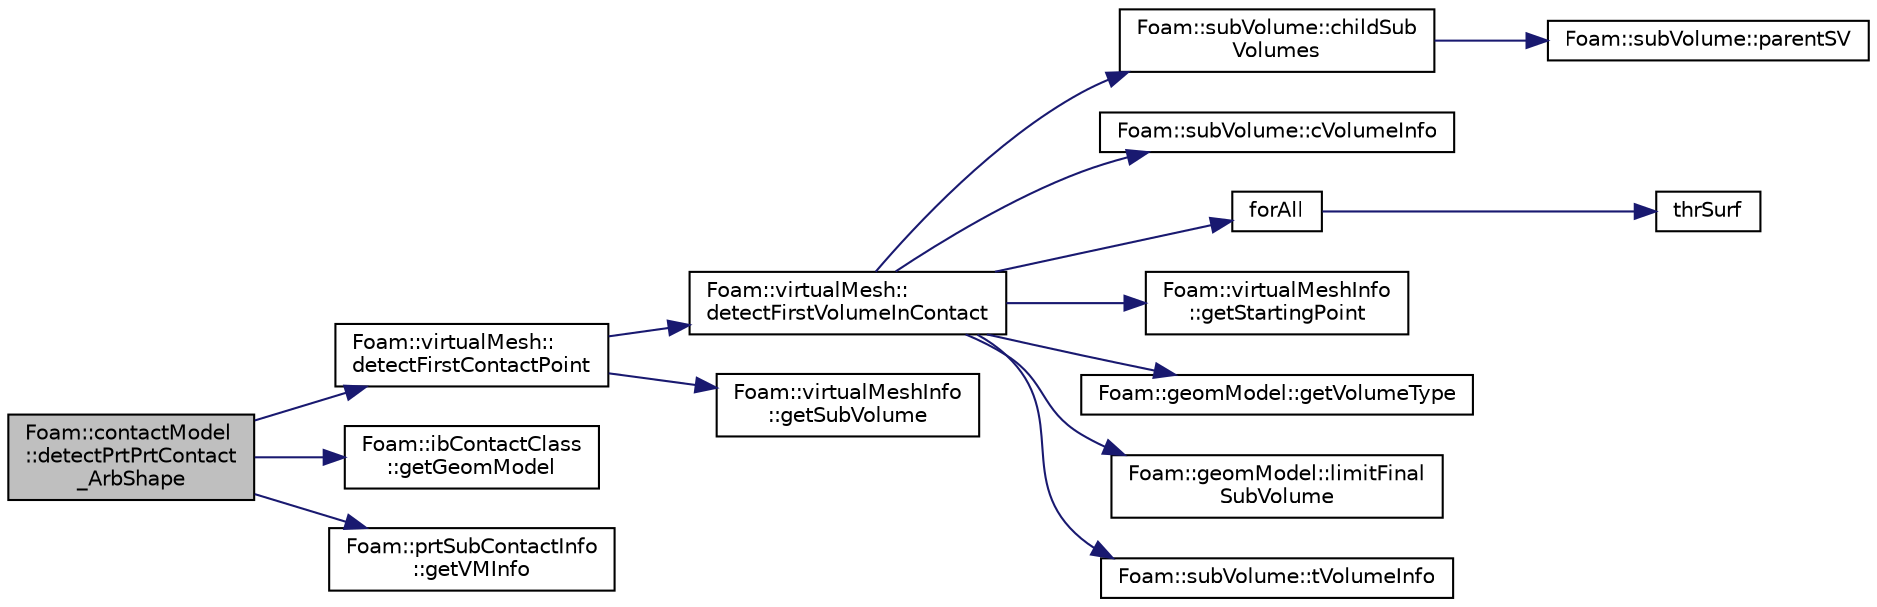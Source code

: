 digraph "Foam::contactModel::detectPrtPrtContact_ArbShape"
{
 // LATEX_PDF_SIZE
  edge [fontname="Helvetica",fontsize="10",labelfontname="Helvetica",labelfontsize="10"];
  node [fontname="Helvetica",fontsize="10",shape=record];
  rankdir="LR";
  Node1 [label="Foam::contactModel\l::detectPrtPrtContact\l_ArbShape",height=0.2,width=0.4,color="black", fillcolor="grey75", style="filled", fontcolor="black",tooltip=" "];
  Node1 -> Node2 [color="midnightblue",fontsize="10",style="solid",fontname="Helvetica"];
  Node2 [label="Foam::virtualMesh::\ldetectFirstContactPoint",height=0.2,width=0.4,color="black", fillcolor="white", style="filled",URL="$classFoam_1_1virtualMesh.html#a35d72f2ddbd1122442d97c7a14418bfa",tooltip=" "];
  Node2 -> Node3 [color="midnightblue",fontsize="10",style="solid",fontname="Helvetica"];
  Node3 [label="Foam::virtualMesh::\ldetectFirstVolumeInContact",height=0.2,width=0.4,color="black", fillcolor="white", style="filled",URL="$classFoam_1_1virtualMesh.html#a0f7f62ab08aea15f43f265fa5a9d60ba",tooltip=" "];
  Node3 -> Node4 [color="midnightblue",fontsize="10",style="solid",fontname="Helvetica"];
  Node4 [label="Foam::subVolume::childSub\lVolumes",height=0.2,width=0.4,color="black", fillcolor="white", style="filled",URL="$classFoam_1_1subVolume.html#a7d5a37765ab19e606f30a29c53ecb4c6",tooltip=" "];
  Node4 -> Node5 [color="midnightblue",fontsize="10",style="solid",fontname="Helvetica"];
  Node5 [label="Foam::subVolume::parentSV",height=0.2,width=0.4,color="black", fillcolor="white", style="filled",URL="$classFoam_1_1subVolume.html#add59543c709c38accaa892effd8551fb",tooltip=" "];
  Node3 -> Node6 [color="midnightblue",fontsize="10",style="solid",fontname="Helvetica"];
  Node6 [label="Foam::subVolume::cVolumeInfo",height=0.2,width=0.4,color="black", fillcolor="white", style="filled",URL="$classFoam_1_1subVolume.html#a8c23e8432056b3a8e31bee18a462d6f2",tooltip=" "];
  Node3 -> Node7 [color="midnightblue",fontsize="10",style="solid",fontname="Helvetica"];
  Node7 [label="forAll",height=0.2,width=0.4,color="black", fillcolor="white", style="filled",URL="$addModels_2initializeAddModels_8H.html#adcd69a620b2d93c893cbf0e92bb7c5d7",tooltip=" "];
  Node7 -> Node8 [color="midnightblue",fontsize="10",style="solid",fontname="Helvetica"];
  Node8 [label="thrSurf",height=0.2,width=0.4,color="black", fillcolor="white", style="filled",URL="$addModels_2initializeAddModels_8H.html#a12947c9cf4cff46d3d0a324e3e718f45",tooltip=" "];
  Node3 -> Node9 [color="midnightblue",fontsize="10",style="solid",fontname="Helvetica"];
  Node9 [label="Foam::virtualMeshInfo\l::getStartingPoint",height=0.2,width=0.4,color="black", fillcolor="white", style="filled",URL="$structFoam_1_1virtualMeshInfo.html#a1cc1db4f0ab27675c826cd5158b5e5be",tooltip=" "];
  Node3 -> Node10 [color="midnightblue",fontsize="10",style="solid",fontname="Helvetica"];
  Node10 [label="Foam::geomModel::getVolumeType",height=0.2,width=0.4,color="black", fillcolor="white", style="filled",URL="$classFoam_1_1geomModel.html#ab177b3ff0fb1f3443ef7344b02f1a5c5",tooltip=" "];
  Node3 -> Node11 [color="midnightblue",fontsize="10",style="solid",fontname="Helvetica"];
  Node11 [label="Foam::geomModel::limitFinal\lSubVolume",height=0.2,width=0.4,color="black", fillcolor="white", style="filled",URL="$classFoam_1_1geomModel.html#ab697fc599a50c583d12d5a0397cecbcd",tooltip=" "];
  Node3 -> Node12 [color="midnightblue",fontsize="10",style="solid",fontname="Helvetica"];
  Node12 [label="Foam::subVolume::tVolumeInfo",height=0.2,width=0.4,color="black", fillcolor="white", style="filled",URL="$classFoam_1_1subVolume.html#afb452a6f36fa797ed63f1ccdfd4532f9",tooltip=" "];
  Node2 -> Node13 [color="midnightblue",fontsize="10",style="solid",fontname="Helvetica"];
  Node13 [label="Foam::virtualMeshInfo\l::getSubVolume",height=0.2,width=0.4,color="black", fillcolor="white", style="filled",URL="$structFoam_1_1virtualMeshInfo.html#afcfe37715251da66a52189630a4ce75c",tooltip=" "];
  Node1 -> Node14 [color="midnightblue",fontsize="10",style="solid",fontname="Helvetica"];
  Node14 [label="Foam::ibContactClass\l::getGeomModel",height=0.2,width=0.4,color="black", fillcolor="white", style="filled",URL="$classFoam_1_1ibContactClass.html#af24117aa9d6b8a28c64ce11354a2fa35",tooltip=" "];
  Node1 -> Node15 [color="midnightblue",fontsize="10",style="solid",fontname="Helvetica"];
  Node15 [label="Foam::prtSubContactInfo\l::getVMInfo",height=0.2,width=0.4,color="black", fillcolor="white", style="filled",URL="$classFoam_1_1prtSubContactInfo.html#ad065e090dd795e2cb28a289a6d2141de",tooltip=" "];
}
